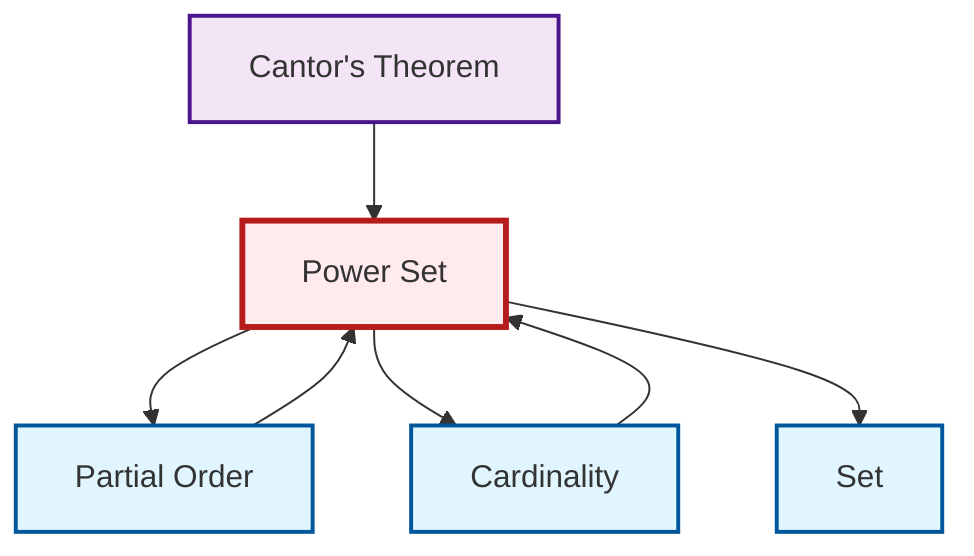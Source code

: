 graph TD
    classDef definition fill:#e1f5fe,stroke:#01579b,stroke-width:2px
    classDef theorem fill:#f3e5f5,stroke:#4a148c,stroke-width:2px
    classDef axiom fill:#fff3e0,stroke:#e65100,stroke-width:2px
    classDef example fill:#e8f5e9,stroke:#1b5e20,stroke-width:2px
    classDef current fill:#ffebee,stroke:#b71c1c,stroke-width:3px
    def-set["Set"]:::definition
    def-power-set["Power Set"]:::definition
    def-partial-order["Partial Order"]:::definition
    def-cardinality["Cardinality"]:::definition
    thm-cantor["Cantor's Theorem"]:::theorem
    def-power-set --> def-partial-order
    def-power-set --> def-cardinality
    def-power-set --> def-set
    def-cardinality --> def-power-set
    thm-cantor --> def-power-set
    def-partial-order --> def-power-set
    class def-power-set current